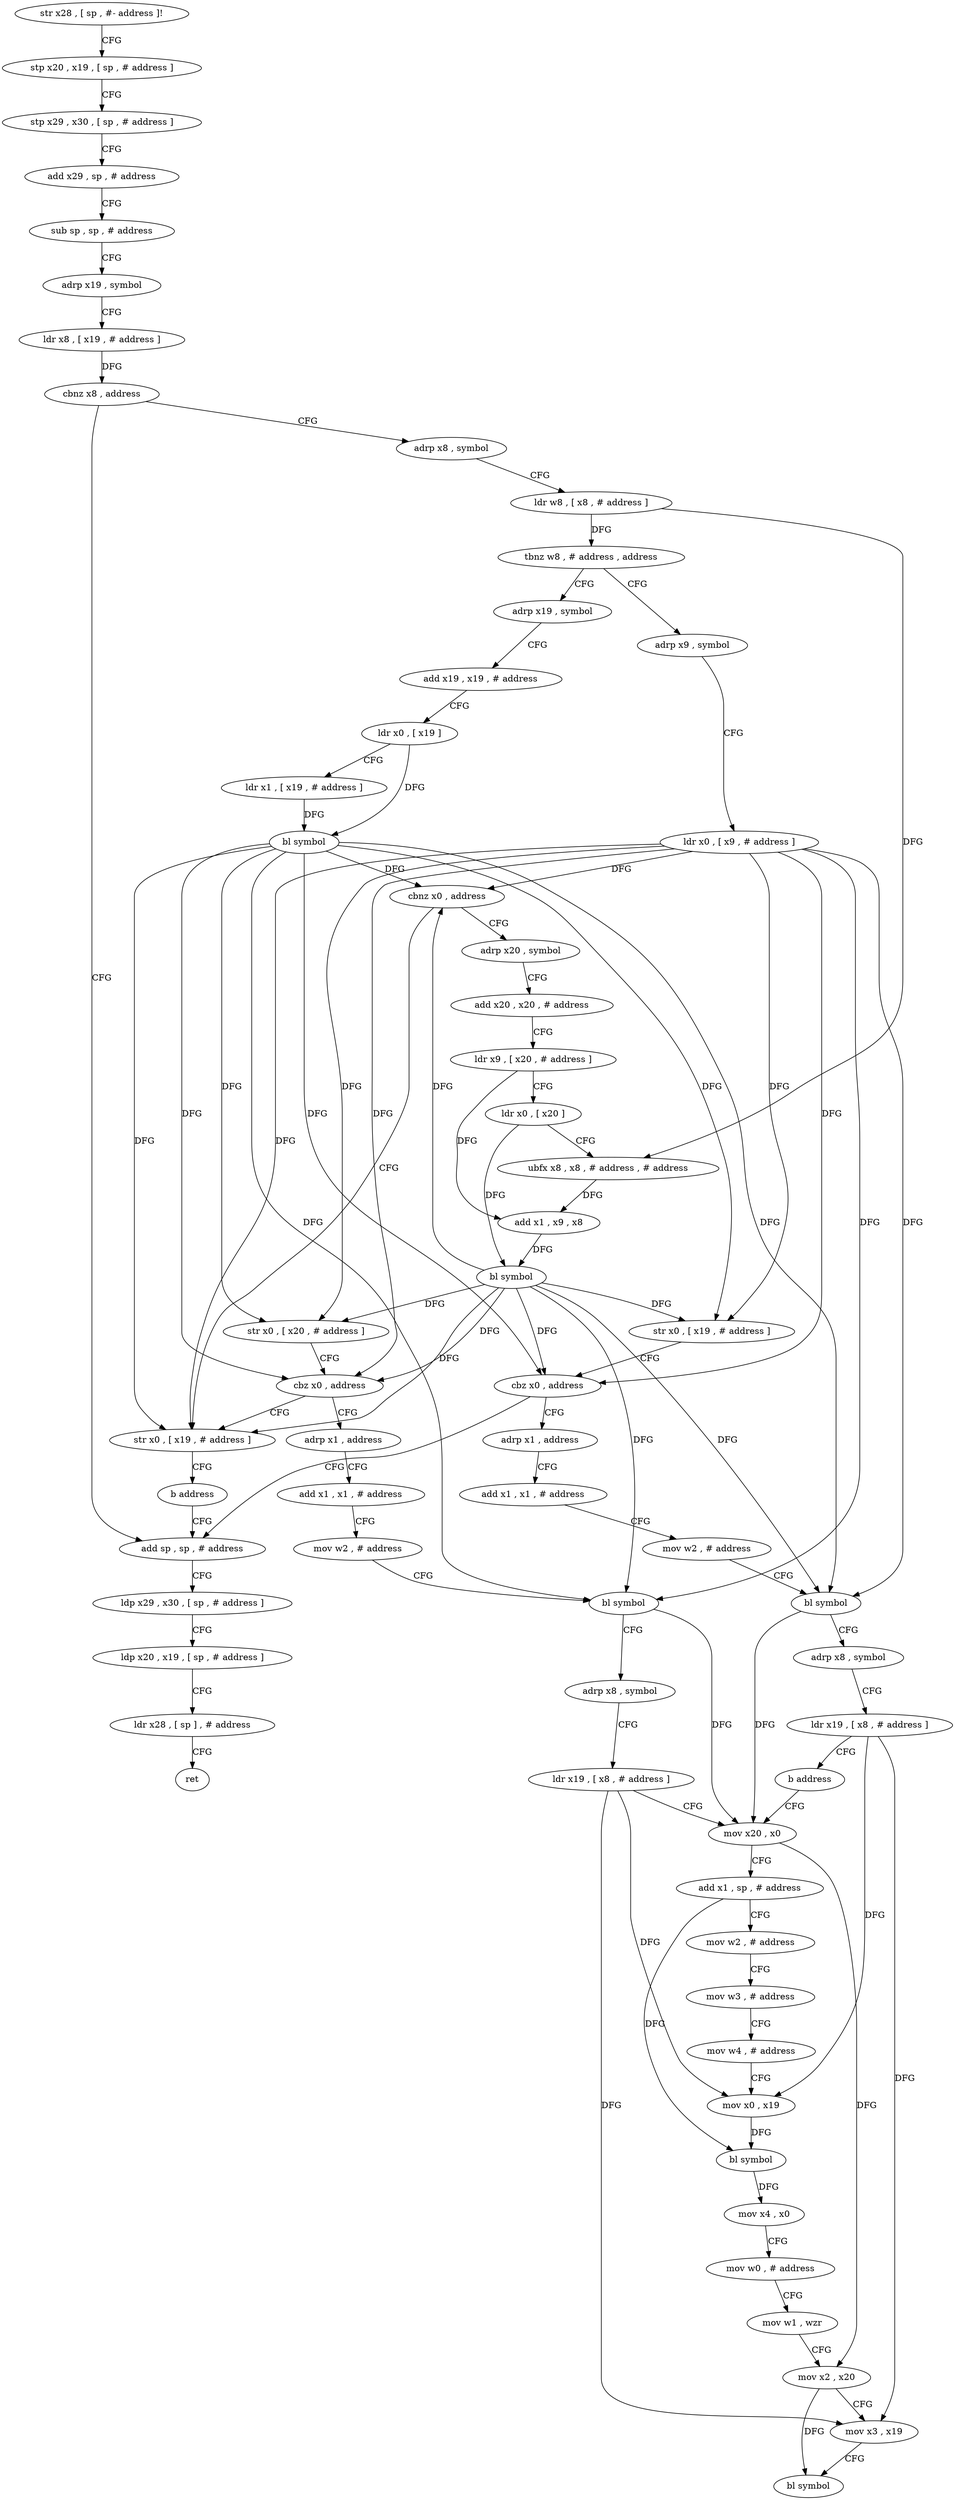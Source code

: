 digraph "func" {
"4217584" [label = "str x28 , [ sp , #- address ]!" ]
"4217588" [label = "stp x20 , x19 , [ sp , # address ]" ]
"4217592" [label = "stp x29 , x30 , [ sp , # address ]" ]
"4217596" [label = "add x29 , sp , # address" ]
"4217600" [label = "sub sp , sp , # address" ]
"4217604" [label = "adrp x19 , symbol" ]
"4217608" [label = "ldr x8 , [ x19 , # address ]" ]
"4217612" [label = "cbnz x8 , address" ]
"4217712" [label = "add sp , sp , # address" ]
"4217616" [label = "adrp x8 , symbol" ]
"4217716" [label = "ldp x29 , x30 , [ sp , # address ]" ]
"4217720" [label = "ldp x20 , x19 , [ sp , # address ]" ]
"4217724" [label = "ldr x28 , [ sp ] , # address" ]
"4217728" [label = "ret" ]
"4217620" [label = "ldr w8 , [ x8 , # address ]" ]
"4217624" [label = "tbnz w8 , # address , address" ]
"4217684" [label = "adrp x19 , symbol" ]
"4217628" [label = "adrp x9 , symbol" ]
"4217688" [label = "add x19 , x19 , # address" ]
"4217692" [label = "ldr x0 , [ x19 ]" ]
"4217696" [label = "ldr x1 , [ x19 , # address ]" ]
"4217700" [label = "bl symbol" ]
"4217704" [label = "str x0 , [ x19 , # address ]" ]
"4217708" [label = "cbz x0 , address" ]
"4217732" [label = "adrp x1 , address" ]
"4217632" [label = "ldr x0 , [ x9 , # address ]" ]
"4217636" [label = "cbnz x0 , address" ]
"4217676" [label = "str x0 , [ x19 , # address ]" ]
"4217640" [label = "adrp x20 , symbol" ]
"4217736" [label = "add x1 , x1 , # address" ]
"4217740" [label = "mov w2 , # address" ]
"4217744" [label = "bl symbol" ]
"4217748" [label = "adrp x8 , symbol" ]
"4217752" [label = "ldr x19 , [ x8 , # address ]" ]
"4217756" [label = "b address" ]
"4217784" [label = "mov x20 , x0" ]
"4217680" [label = "b address" ]
"4217644" [label = "add x20 , x20 , # address" ]
"4217648" [label = "ldr x9 , [ x20 , # address ]" ]
"4217652" [label = "ldr x0 , [ x20 ]" ]
"4217656" [label = "ubfx x8 , x8 , # address , # address" ]
"4217660" [label = "add x1 , x9 , x8" ]
"4217664" [label = "bl symbol" ]
"4217668" [label = "str x0 , [ x20 , # address ]" ]
"4217672" [label = "cbz x0 , address" ]
"4217760" [label = "adrp x1 , address" ]
"4217788" [label = "add x1 , sp , # address" ]
"4217792" [label = "mov w2 , # address" ]
"4217796" [label = "mov w3 , # address" ]
"4217800" [label = "mov w4 , # address" ]
"4217804" [label = "mov x0 , x19" ]
"4217808" [label = "bl symbol" ]
"4217812" [label = "mov x4 , x0" ]
"4217816" [label = "mov w0 , # address" ]
"4217820" [label = "mov w1 , wzr" ]
"4217824" [label = "mov x2 , x20" ]
"4217828" [label = "mov x3 , x19" ]
"4217832" [label = "bl symbol" ]
"4217764" [label = "add x1 , x1 , # address" ]
"4217768" [label = "mov w2 , # address" ]
"4217772" [label = "bl symbol" ]
"4217776" [label = "adrp x8 , symbol" ]
"4217780" [label = "ldr x19 , [ x8 , # address ]" ]
"4217584" -> "4217588" [ label = "CFG" ]
"4217588" -> "4217592" [ label = "CFG" ]
"4217592" -> "4217596" [ label = "CFG" ]
"4217596" -> "4217600" [ label = "CFG" ]
"4217600" -> "4217604" [ label = "CFG" ]
"4217604" -> "4217608" [ label = "CFG" ]
"4217608" -> "4217612" [ label = "DFG" ]
"4217612" -> "4217712" [ label = "CFG" ]
"4217612" -> "4217616" [ label = "CFG" ]
"4217712" -> "4217716" [ label = "CFG" ]
"4217616" -> "4217620" [ label = "CFG" ]
"4217716" -> "4217720" [ label = "CFG" ]
"4217720" -> "4217724" [ label = "CFG" ]
"4217724" -> "4217728" [ label = "CFG" ]
"4217620" -> "4217624" [ label = "DFG" ]
"4217620" -> "4217656" [ label = "DFG" ]
"4217624" -> "4217684" [ label = "CFG" ]
"4217624" -> "4217628" [ label = "CFG" ]
"4217684" -> "4217688" [ label = "CFG" ]
"4217628" -> "4217632" [ label = "CFG" ]
"4217688" -> "4217692" [ label = "CFG" ]
"4217692" -> "4217696" [ label = "CFG" ]
"4217692" -> "4217700" [ label = "DFG" ]
"4217696" -> "4217700" [ label = "DFG" ]
"4217700" -> "4217704" [ label = "DFG" ]
"4217700" -> "4217708" [ label = "DFG" ]
"4217700" -> "4217636" [ label = "DFG" ]
"4217700" -> "4217744" [ label = "DFG" ]
"4217700" -> "4217676" [ label = "DFG" ]
"4217700" -> "4217668" [ label = "DFG" ]
"4217700" -> "4217672" [ label = "DFG" ]
"4217700" -> "4217772" [ label = "DFG" ]
"4217704" -> "4217708" [ label = "CFG" ]
"4217708" -> "4217732" [ label = "CFG" ]
"4217708" -> "4217712" [ label = "CFG" ]
"4217732" -> "4217736" [ label = "CFG" ]
"4217632" -> "4217636" [ label = "DFG" ]
"4217632" -> "4217704" [ label = "DFG" ]
"4217632" -> "4217708" [ label = "DFG" ]
"4217632" -> "4217744" [ label = "DFG" ]
"4217632" -> "4217676" [ label = "DFG" ]
"4217632" -> "4217668" [ label = "DFG" ]
"4217632" -> "4217672" [ label = "DFG" ]
"4217632" -> "4217772" [ label = "DFG" ]
"4217636" -> "4217676" [ label = "CFG" ]
"4217636" -> "4217640" [ label = "CFG" ]
"4217676" -> "4217680" [ label = "CFG" ]
"4217640" -> "4217644" [ label = "CFG" ]
"4217736" -> "4217740" [ label = "CFG" ]
"4217740" -> "4217744" [ label = "CFG" ]
"4217744" -> "4217748" [ label = "CFG" ]
"4217744" -> "4217784" [ label = "DFG" ]
"4217748" -> "4217752" [ label = "CFG" ]
"4217752" -> "4217756" [ label = "CFG" ]
"4217752" -> "4217804" [ label = "DFG" ]
"4217752" -> "4217828" [ label = "DFG" ]
"4217756" -> "4217784" [ label = "CFG" ]
"4217784" -> "4217788" [ label = "CFG" ]
"4217784" -> "4217824" [ label = "DFG" ]
"4217680" -> "4217712" [ label = "CFG" ]
"4217644" -> "4217648" [ label = "CFG" ]
"4217648" -> "4217652" [ label = "CFG" ]
"4217648" -> "4217660" [ label = "DFG" ]
"4217652" -> "4217656" [ label = "CFG" ]
"4217652" -> "4217664" [ label = "DFG" ]
"4217656" -> "4217660" [ label = "DFG" ]
"4217660" -> "4217664" [ label = "DFG" ]
"4217664" -> "4217668" [ label = "DFG" ]
"4217664" -> "4217704" [ label = "DFG" ]
"4217664" -> "4217708" [ label = "DFG" ]
"4217664" -> "4217636" [ label = "DFG" ]
"4217664" -> "4217744" [ label = "DFG" ]
"4217664" -> "4217676" [ label = "DFG" ]
"4217664" -> "4217672" [ label = "DFG" ]
"4217664" -> "4217772" [ label = "DFG" ]
"4217668" -> "4217672" [ label = "CFG" ]
"4217672" -> "4217760" [ label = "CFG" ]
"4217672" -> "4217676" [ label = "CFG" ]
"4217760" -> "4217764" [ label = "CFG" ]
"4217788" -> "4217792" [ label = "CFG" ]
"4217788" -> "4217808" [ label = "DFG" ]
"4217792" -> "4217796" [ label = "CFG" ]
"4217796" -> "4217800" [ label = "CFG" ]
"4217800" -> "4217804" [ label = "CFG" ]
"4217804" -> "4217808" [ label = "DFG" ]
"4217808" -> "4217812" [ label = "DFG" ]
"4217812" -> "4217816" [ label = "CFG" ]
"4217816" -> "4217820" [ label = "CFG" ]
"4217820" -> "4217824" [ label = "CFG" ]
"4217824" -> "4217828" [ label = "CFG" ]
"4217824" -> "4217832" [ label = "DFG" ]
"4217828" -> "4217832" [ label = "CFG" ]
"4217764" -> "4217768" [ label = "CFG" ]
"4217768" -> "4217772" [ label = "CFG" ]
"4217772" -> "4217776" [ label = "CFG" ]
"4217772" -> "4217784" [ label = "DFG" ]
"4217776" -> "4217780" [ label = "CFG" ]
"4217780" -> "4217784" [ label = "CFG" ]
"4217780" -> "4217804" [ label = "DFG" ]
"4217780" -> "4217828" [ label = "DFG" ]
}
